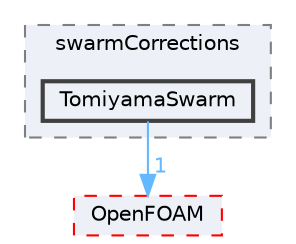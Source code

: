 digraph "src/phaseSystemModels/twoPhaseEuler/twoPhaseSystem/interfacialModels/swarmCorrections/TomiyamaSwarm"
{
 // LATEX_PDF_SIZE
  bgcolor="transparent";
  edge [fontname=Helvetica,fontsize=10,labelfontname=Helvetica,labelfontsize=10];
  node [fontname=Helvetica,fontsize=10,shape=box,height=0.2,width=0.4];
  compound=true
  subgraph clusterdir_3d0e779d46b5487007dc03f8b4134c23 {
    graph [ bgcolor="#edf0f7", pencolor="grey50", label="swarmCorrections", fontname=Helvetica,fontsize=10 style="filled,dashed", URL="dir_3d0e779d46b5487007dc03f8b4134c23.html",tooltip=""]
  dir_e60bd60d5daaab1378a63fba0fa65760 [label="TomiyamaSwarm", fillcolor="#edf0f7", color="grey25", style="filled,bold", URL="dir_e60bd60d5daaab1378a63fba0fa65760.html",tooltip=""];
  }
  dir_c5473ff19b20e6ec4dfe5c310b3778a8 [label="OpenFOAM", fillcolor="#edf0f7", color="red", style="filled,dashed", URL="dir_c5473ff19b20e6ec4dfe5c310b3778a8.html",tooltip=""];
  dir_e60bd60d5daaab1378a63fba0fa65760->dir_c5473ff19b20e6ec4dfe5c310b3778a8 [headlabel="1", labeldistance=1.5 headhref="dir_004065_002695.html" href="dir_004065_002695.html" color="steelblue1" fontcolor="steelblue1"];
}
